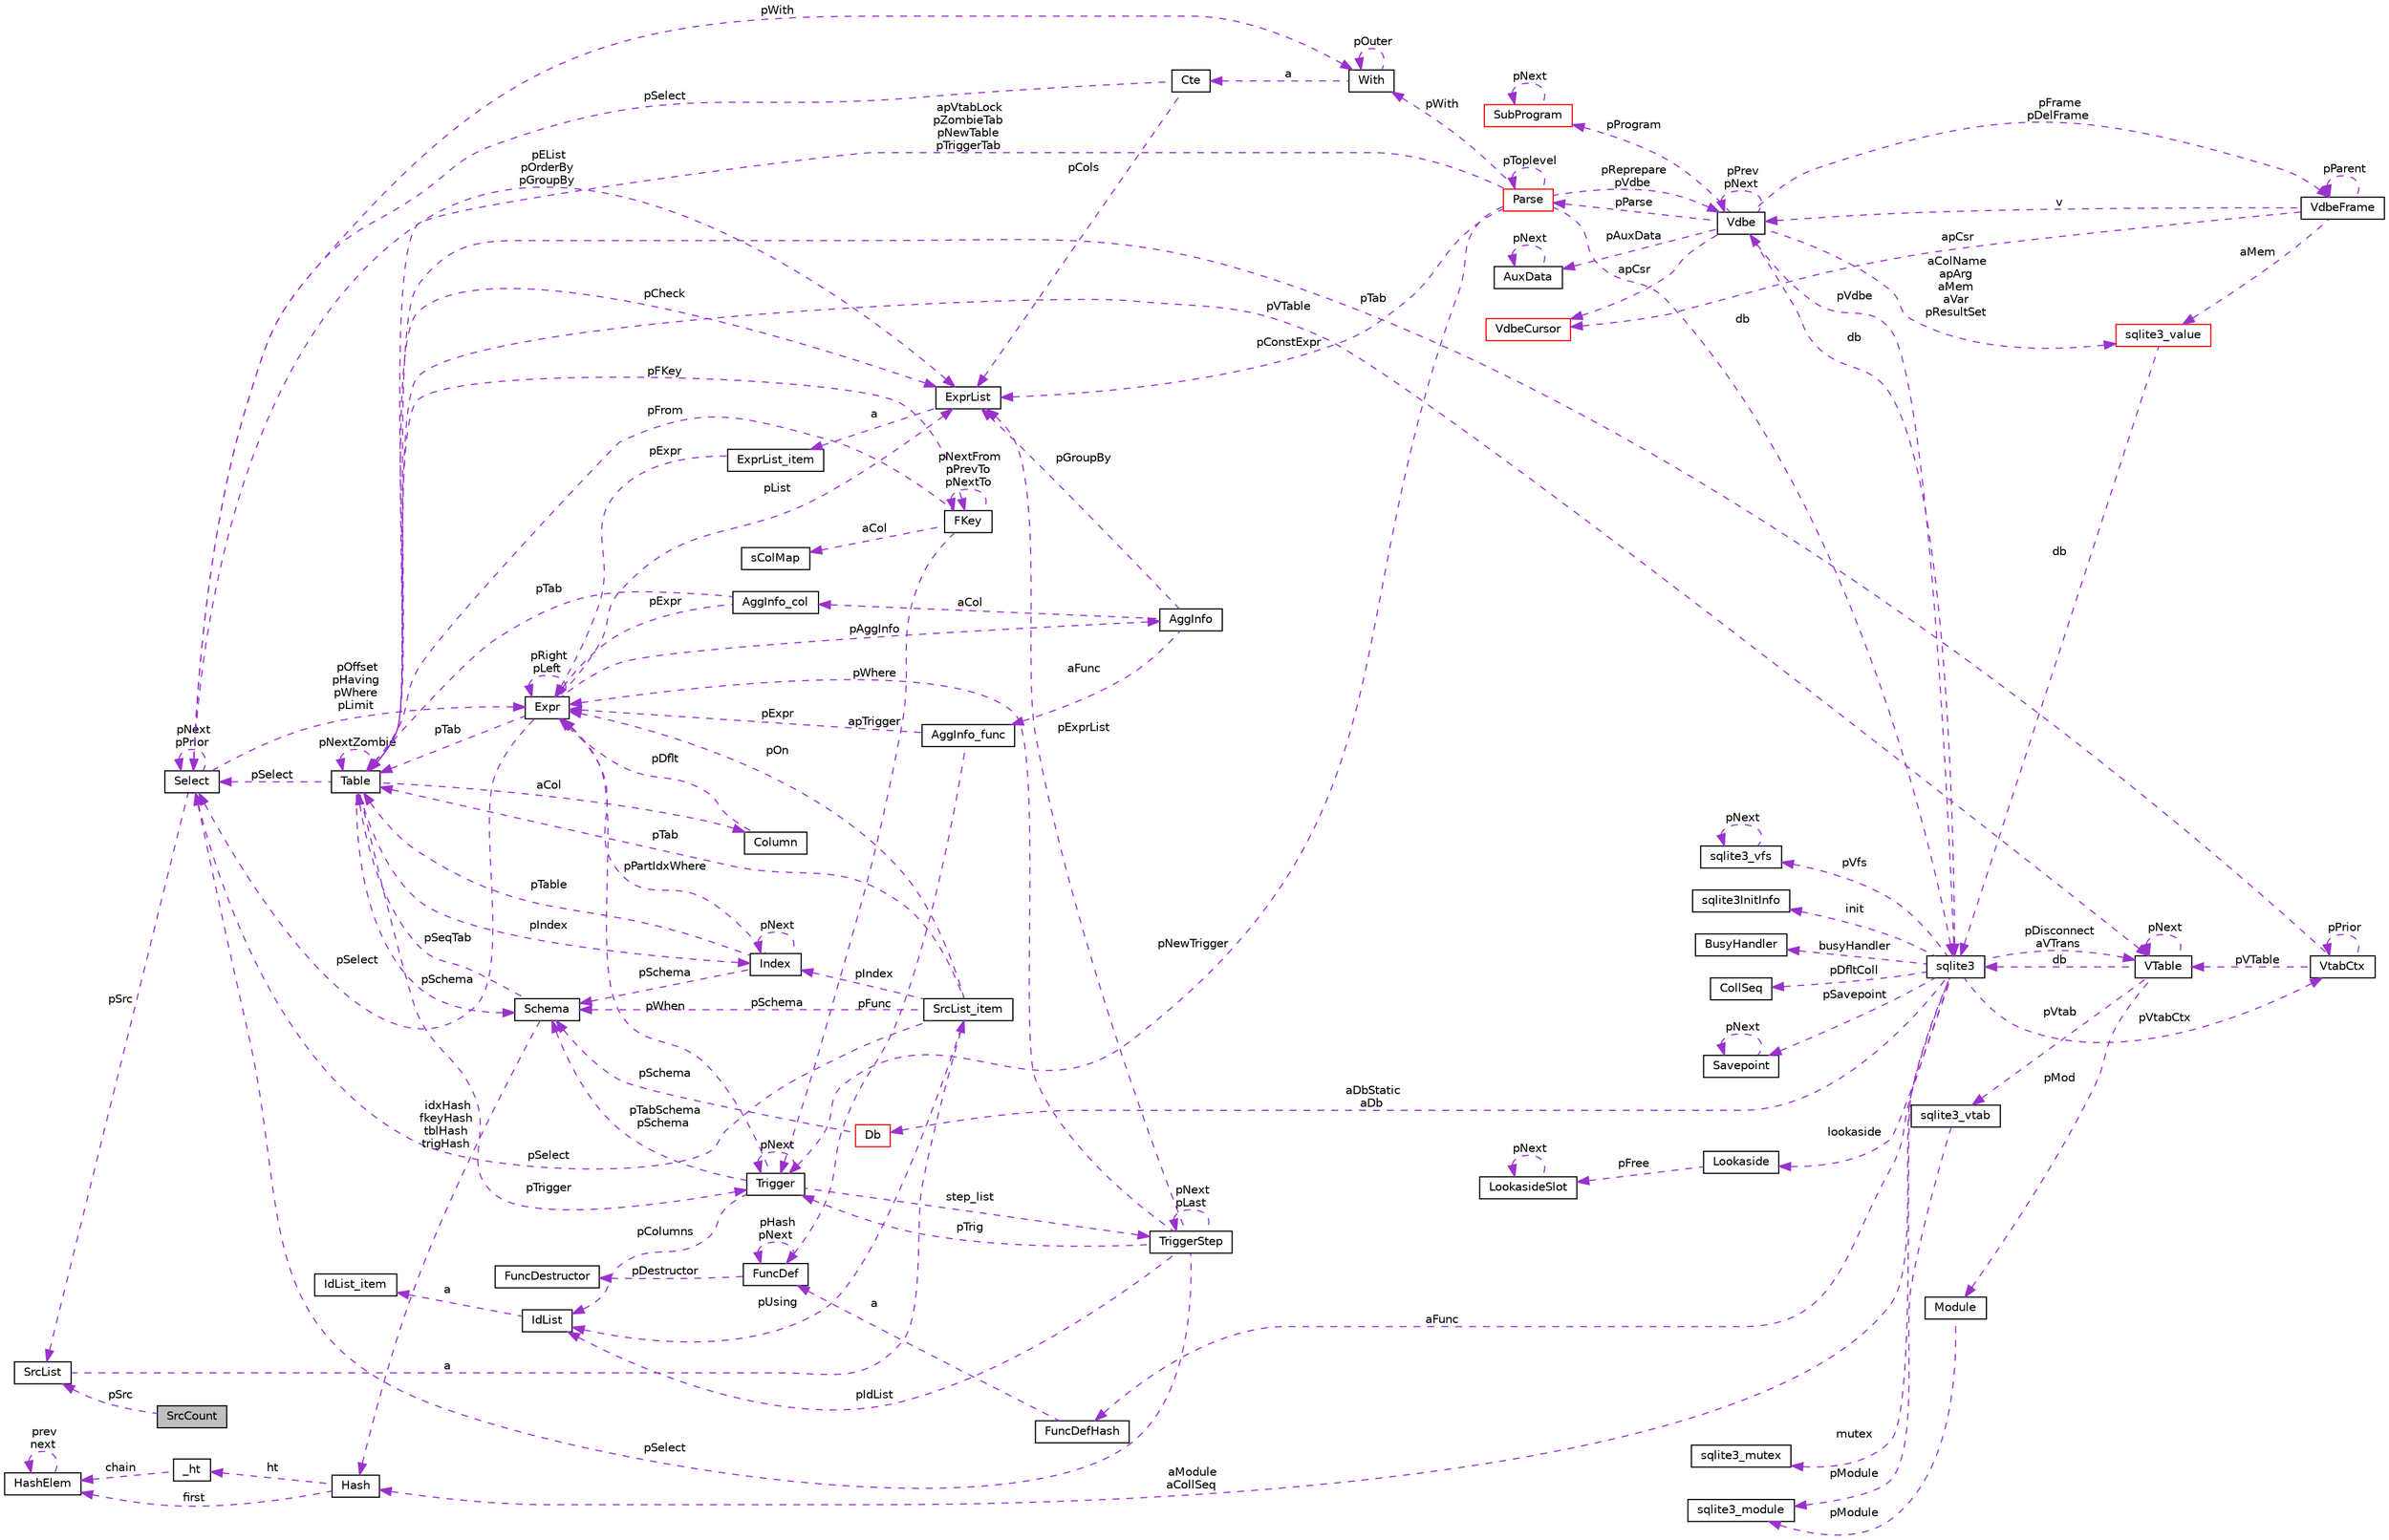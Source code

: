 digraph "SrcCount"
{
  edge [fontname="Helvetica",fontsize="10",labelfontname="Helvetica",labelfontsize="10"];
  node [fontname="Helvetica",fontsize="10",shape=record];
  rankdir="LR";
  Node1 [label="SrcCount",height=0.2,width=0.4,color="black", fillcolor="grey75", style="filled", fontcolor="black"];
  Node2 -> Node1 [dir="back",color="darkorchid3",fontsize="10",style="dashed",label=" pSrc" ,fontname="Helvetica"];
  Node2 [label="SrcList",height=0.2,width=0.4,color="black", fillcolor="white", style="filled",URL="$struct_src_list.html"];
  Node3 -> Node2 [dir="back",color="darkorchid3",fontsize="10",style="dashed",label=" a" ,fontname="Helvetica"];
  Node3 [label="SrcList_item",height=0.2,width=0.4,color="black", fillcolor="white", style="filled",URL="$struct_src_list_1_1_src_list__item.html"];
  Node4 -> Node3 [dir="back",color="darkorchid3",fontsize="10",style="dashed",label=" pSchema" ,fontname="Helvetica"];
  Node4 [label="Schema",height=0.2,width=0.4,color="black", fillcolor="white", style="filled",URL="$struct_schema.html"];
  Node5 -> Node4 [dir="back",color="darkorchid3",fontsize="10",style="dashed",label=" pSeqTab" ,fontname="Helvetica"];
  Node5 [label="Table",height=0.2,width=0.4,color="black", fillcolor="white", style="filled",URL="$struct_table.html"];
  Node4 -> Node5 [dir="back",color="darkorchid3",fontsize="10",style="dashed",label=" pSchema" ,fontname="Helvetica"];
  Node6 -> Node5 [dir="back",color="darkorchid3",fontsize="10",style="dashed",label=" aCol" ,fontname="Helvetica"];
  Node6 [label="Column",height=0.2,width=0.4,color="black", fillcolor="white", style="filled",URL="$struct_column.html"];
  Node7 -> Node6 [dir="back",color="darkorchid3",fontsize="10",style="dashed",label=" pDflt" ,fontname="Helvetica"];
  Node7 [label="Expr",height=0.2,width=0.4,color="black", fillcolor="white", style="filled",URL="$struct_expr.html"];
  Node8 -> Node7 [dir="back",color="darkorchid3",fontsize="10",style="dashed",label=" pAggInfo" ,fontname="Helvetica"];
  Node8 [label="AggInfo",height=0.2,width=0.4,color="black", fillcolor="white", style="filled",URL="$struct_agg_info.html"];
  Node9 -> Node8 [dir="back",color="darkorchid3",fontsize="10",style="dashed",label=" aCol" ,fontname="Helvetica"];
  Node9 [label="AggInfo_col",height=0.2,width=0.4,color="black", fillcolor="white", style="filled",URL="$struct_agg_info_1_1_agg_info__col.html"];
  Node7 -> Node9 [dir="back",color="darkorchid3",fontsize="10",style="dashed",label=" pExpr" ,fontname="Helvetica"];
  Node5 -> Node9 [dir="back",color="darkorchid3",fontsize="10",style="dashed",label=" pTab" ,fontname="Helvetica"];
  Node10 -> Node8 [dir="back",color="darkorchid3",fontsize="10",style="dashed",label=" aFunc" ,fontname="Helvetica"];
  Node10 [label="AggInfo_func",height=0.2,width=0.4,color="black", fillcolor="white", style="filled",URL="$struct_agg_info_1_1_agg_info__func.html"];
  Node7 -> Node10 [dir="back",color="darkorchid3",fontsize="10",style="dashed",label=" pExpr" ,fontname="Helvetica"];
  Node11 -> Node10 [dir="back",color="darkorchid3",fontsize="10",style="dashed",label=" pFunc" ,fontname="Helvetica"];
  Node11 [label="FuncDef",height=0.2,width=0.4,color="black", fillcolor="white", style="filled",URL="$struct_func_def.html"];
  Node12 -> Node11 [dir="back",color="darkorchid3",fontsize="10",style="dashed",label=" pDestructor" ,fontname="Helvetica"];
  Node12 [label="FuncDestructor",height=0.2,width=0.4,color="black", fillcolor="white", style="filled",URL="$struct_func_destructor.html"];
  Node11 -> Node11 [dir="back",color="darkorchid3",fontsize="10",style="dashed",label=" pHash\npNext" ,fontname="Helvetica"];
  Node13 -> Node8 [dir="back",color="darkorchid3",fontsize="10",style="dashed",label=" pGroupBy" ,fontname="Helvetica"];
  Node13 [label="ExprList",height=0.2,width=0.4,color="black", fillcolor="white", style="filled",URL="$struct_expr_list.html"];
  Node14 -> Node13 [dir="back",color="darkorchid3",fontsize="10",style="dashed",label=" a" ,fontname="Helvetica"];
  Node14 [label="ExprList_item",height=0.2,width=0.4,color="black", fillcolor="white", style="filled",URL="$struct_expr_list_1_1_expr_list__item.html"];
  Node7 -> Node14 [dir="back",color="darkorchid3",fontsize="10",style="dashed",label=" pExpr" ,fontname="Helvetica"];
  Node7 -> Node7 [dir="back",color="darkorchid3",fontsize="10",style="dashed",label=" pRight\npLeft" ,fontname="Helvetica"];
  Node5 -> Node7 [dir="back",color="darkorchid3",fontsize="10",style="dashed",label=" pTab" ,fontname="Helvetica"];
  Node15 -> Node7 [dir="back",color="darkorchid3",fontsize="10",style="dashed",label=" pSelect" ,fontname="Helvetica"];
  Node15 [label="Select",height=0.2,width=0.4,color="black", fillcolor="white", style="filled",URL="$struct_select.html"];
  Node7 -> Node15 [dir="back",color="darkorchid3",fontsize="10",style="dashed",label=" pOffset\npHaving\npWhere\npLimit" ,fontname="Helvetica"];
  Node16 -> Node15 [dir="back",color="darkorchid3",fontsize="10",style="dashed",label=" pWith" ,fontname="Helvetica"];
  Node16 [label="With",height=0.2,width=0.4,color="black", fillcolor="white", style="filled",URL="$struct_with.html"];
  Node17 -> Node16 [dir="back",color="darkorchid3",fontsize="10",style="dashed",label=" a" ,fontname="Helvetica"];
  Node17 [label="Cte",height=0.2,width=0.4,color="black", fillcolor="white", style="filled",URL="$struct_with_1_1_cte.html"];
  Node15 -> Node17 [dir="back",color="darkorchid3",fontsize="10",style="dashed",label=" pSelect" ,fontname="Helvetica"];
  Node13 -> Node17 [dir="back",color="darkorchid3",fontsize="10",style="dashed",label=" pCols" ,fontname="Helvetica"];
  Node16 -> Node16 [dir="back",color="darkorchid3",fontsize="10",style="dashed",label=" pOuter" ,fontname="Helvetica"];
  Node15 -> Node15 [dir="back",color="darkorchid3",fontsize="10",style="dashed",label=" pNext\npPrior" ,fontname="Helvetica"];
  Node2 -> Node15 [dir="back",color="darkorchid3",fontsize="10",style="dashed",label=" pSrc" ,fontname="Helvetica"];
  Node13 -> Node15 [dir="back",color="darkorchid3",fontsize="10",style="dashed",label=" pEList\npOrderBy\npGroupBy" ,fontname="Helvetica"];
  Node13 -> Node7 [dir="back",color="darkorchid3",fontsize="10",style="dashed",label=" pList" ,fontname="Helvetica"];
  Node18 -> Node5 [dir="back",color="darkorchid3",fontsize="10",style="dashed",label=" pFKey" ,fontname="Helvetica"];
  Node18 [label="FKey",height=0.2,width=0.4,color="black", fillcolor="white", style="filled",URL="$struct_f_key.html"];
  Node19 -> Node18 [dir="back",color="darkorchid3",fontsize="10",style="dashed",label=" aCol" ,fontname="Helvetica"];
  Node19 [label="sColMap",height=0.2,width=0.4,color="black", fillcolor="white", style="filled",URL="$struct_f_key_1_1s_col_map.html"];
  Node18 -> Node18 [dir="back",color="darkorchid3",fontsize="10",style="dashed",label=" pNextFrom\npPrevTo\npNextTo" ,fontname="Helvetica"];
  Node5 -> Node18 [dir="back",color="darkorchid3",fontsize="10",style="dashed",label=" pFrom" ,fontname="Helvetica"];
  Node20 -> Node18 [dir="back",color="darkorchid3",fontsize="10",style="dashed",label=" apTrigger" ,fontname="Helvetica"];
  Node20 [label="Trigger",height=0.2,width=0.4,color="black", fillcolor="white", style="filled",URL="$struct_trigger.html"];
  Node21 -> Node20 [dir="back",color="darkorchid3",fontsize="10",style="dashed",label=" step_list" ,fontname="Helvetica"];
  Node21 [label="TriggerStep",height=0.2,width=0.4,color="black", fillcolor="white", style="filled",URL="$struct_trigger_step.html"];
  Node21 -> Node21 [dir="back",color="darkorchid3",fontsize="10",style="dashed",label=" pNext\npLast" ,fontname="Helvetica"];
  Node7 -> Node21 [dir="back",color="darkorchid3",fontsize="10",style="dashed",label=" pWhere" ,fontname="Helvetica"];
  Node22 -> Node21 [dir="back",color="darkorchid3",fontsize="10",style="dashed",label=" pIdList" ,fontname="Helvetica"];
  Node22 [label="IdList",height=0.2,width=0.4,color="black", fillcolor="white", style="filled",URL="$struct_id_list.html"];
  Node23 -> Node22 [dir="back",color="darkorchid3",fontsize="10",style="dashed",label=" a" ,fontname="Helvetica"];
  Node23 [label="IdList_item",height=0.2,width=0.4,color="black", fillcolor="white", style="filled",URL="$struct_id_list_1_1_id_list__item.html"];
  Node15 -> Node21 [dir="back",color="darkorchid3",fontsize="10",style="dashed",label=" pSelect" ,fontname="Helvetica"];
  Node20 -> Node21 [dir="back",color="darkorchid3",fontsize="10",style="dashed",label=" pTrig" ,fontname="Helvetica"];
  Node13 -> Node21 [dir="back",color="darkorchid3",fontsize="10",style="dashed",label=" pExprList" ,fontname="Helvetica"];
  Node4 -> Node20 [dir="back",color="darkorchid3",fontsize="10",style="dashed",label=" pTabSchema\npSchema" ,fontname="Helvetica"];
  Node7 -> Node20 [dir="back",color="darkorchid3",fontsize="10",style="dashed",label=" pWhen" ,fontname="Helvetica"];
  Node22 -> Node20 [dir="back",color="darkorchid3",fontsize="10",style="dashed",label=" pColumns" ,fontname="Helvetica"];
  Node20 -> Node20 [dir="back",color="darkorchid3",fontsize="10",style="dashed",label=" pNext" ,fontname="Helvetica"];
  Node24 -> Node5 [dir="back",color="darkorchid3",fontsize="10",style="dashed",label=" pVTable" ,fontname="Helvetica"];
  Node24 [label="VTable",height=0.2,width=0.4,color="black", fillcolor="white", style="filled",URL="$struct_v_table.html"];
  Node25 -> Node24 [dir="back",color="darkorchid3",fontsize="10",style="dashed",label=" db" ,fontname="Helvetica"];
  Node25 [label="sqlite3",height=0.2,width=0.4,color="black", fillcolor="white", style="filled",URL="$structsqlite3.html"];
  Node26 -> Node25 [dir="back",color="darkorchid3",fontsize="10",style="dashed",label=" pVdbe" ,fontname="Helvetica"];
  Node26 [label="Vdbe",height=0.2,width=0.4,color="black", fillcolor="white", style="filled",URL="$struct_vdbe.html"];
  Node26 -> Node26 [dir="back",color="darkorchid3",fontsize="10",style="dashed",label=" pPrev\npNext" ,fontname="Helvetica"];
  Node27 -> Node26 [dir="back",color="darkorchid3",fontsize="10",style="dashed",label=" aColName\napArg\naMem\naVar\npResultSet" ,fontname="Helvetica"];
  Node27 [label="sqlite3_value",height=0.2,width=0.4,color="red", fillcolor="white", style="filled",URL="$struct_mem.html"];
  Node25 -> Node27 [dir="back",color="darkorchid3",fontsize="10",style="dashed",label=" db" ,fontname="Helvetica"];
  Node25 -> Node26 [dir="back",color="darkorchid3",fontsize="10",style="dashed",label=" db" ,fontname="Helvetica"];
  Node28 -> Node26 [dir="back",color="darkorchid3",fontsize="10",style="dashed",label=" pFrame\npDelFrame" ,fontname="Helvetica"];
  Node28 [label="VdbeFrame",height=0.2,width=0.4,color="black", fillcolor="white", style="filled",URL="$struct_vdbe_frame.html"];
  Node27 -> Node28 [dir="back",color="darkorchid3",fontsize="10",style="dashed",label=" aMem" ,fontname="Helvetica"];
  Node26 -> Node28 [dir="back",color="darkorchid3",fontsize="10",style="dashed",label=" v" ,fontname="Helvetica"];
  Node28 -> Node28 [dir="back",color="darkorchid3",fontsize="10",style="dashed",label=" pParent" ,fontname="Helvetica"];
  Node29 -> Node28 [dir="back",color="darkorchid3",fontsize="10",style="dashed",label=" apCsr" ,fontname="Helvetica"];
  Node29 [label="VdbeCursor",height=0.2,width=0.4,color="red", fillcolor="white", style="filled",URL="$struct_vdbe_cursor.html"];
  Node30 -> Node26 [dir="back",color="darkorchid3",fontsize="10",style="dashed",label=" pAuxData" ,fontname="Helvetica"];
  Node30 [label="AuxData",height=0.2,width=0.4,color="black", fillcolor="white", style="filled",URL="$struct_aux_data.html"];
  Node30 -> Node30 [dir="back",color="darkorchid3",fontsize="10",style="dashed",label=" pNext" ,fontname="Helvetica"];
  Node31 -> Node26 [dir="back",color="darkorchid3",fontsize="10",style="dashed",label=" pProgram" ,fontname="Helvetica"];
  Node31 [label="SubProgram",height=0.2,width=0.4,color="red", fillcolor="white", style="filled",URL="$struct_sub_program.html"];
  Node31 -> Node31 [dir="back",color="darkorchid3",fontsize="10",style="dashed",label=" pNext" ,fontname="Helvetica"];
  Node29 -> Node26 [dir="back",color="darkorchid3",fontsize="10",style="dashed",label=" apCsr" ,fontname="Helvetica"];
  Node32 -> Node26 [dir="back",color="darkorchid3",fontsize="10",style="dashed",label=" pParse" ,fontname="Helvetica"];
  Node32 [label="Parse",height=0.2,width=0.4,color="red", fillcolor="white", style="filled",URL="$struct_parse.html"];
  Node26 -> Node32 [dir="back",color="darkorchid3",fontsize="10",style="dashed",label=" pReprepare\npVdbe" ,fontname="Helvetica"];
  Node25 -> Node32 [dir="back",color="darkorchid3",fontsize="10",style="dashed",label=" db" ,fontname="Helvetica"];
  Node16 -> Node32 [dir="back",color="darkorchid3",fontsize="10",style="dashed",label=" pWith" ,fontname="Helvetica"];
  Node5 -> Node32 [dir="back",color="darkorchid3",fontsize="10",style="dashed",label=" apVtabLock\npZombieTab\npNewTable\npTriggerTab" ,fontname="Helvetica"];
  Node20 -> Node32 [dir="back",color="darkorchid3",fontsize="10",style="dashed",label=" pNewTrigger" ,fontname="Helvetica"];
  Node13 -> Node32 [dir="back",color="darkorchid3",fontsize="10",style="dashed",label=" pConstExpr" ,fontname="Helvetica"];
  Node32 -> Node32 [dir="back",color="darkorchid3",fontsize="10",style="dashed",label=" pToplevel" ,fontname="Helvetica"];
  Node33 -> Node25 [dir="back",color="darkorchid3",fontsize="10",style="dashed",label=" pSavepoint" ,fontname="Helvetica"];
  Node33 [label="Savepoint",height=0.2,width=0.4,color="black", fillcolor="white", style="filled",URL="$struct_savepoint.html"];
  Node33 -> Node33 [dir="back",color="darkorchid3",fontsize="10",style="dashed",label=" pNext" ,fontname="Helvetica"];
  Node34 -> Node25 [dir="back",color="darkorchid3",fontsize="10",style="dashed",label=" aFunc" ,fontname="Helvetica"];
  Node34 [label="FuncDefHash",height=0.2,width=0.4,color="black", fillcolor="white", style="filled",URL="$struct_func_def_hash.html"];
  Node11 -> Node34 [dir="back",color="darkorchid3",fontsize="10",style="dashed",label=" a" ,fontname="Helvetica"];
  Node35 -> Node25 [dir="back",color="darkorchid3",fontsize="10",style="dashed",label=" lookaside" ,fontname="Helvetica"];
  Node35 [label="Lookaside",height=0.2,width=0.4,color="black", fillcolor="white", style="filled",URL="$struct_lookaside.html"];
  Node36 -> Node35 [dir="back",color="darkorchid3",fontsize="10",style="dashed",label=" pFree" ,fontname="Helvetica"];
  Node36 [label="LookasideSlot",height=0.2,width=0.4,color="black", fillcolor="white", style="filled",URL="$struct_lookaside_slot.html"];
  Node36 -> Node36 [dir="back",color="darkorchid3",fontsize="10",style="dashed",label=" pNext" ,fontname="Helvetica"];
  Node37 -> Node25 [dir="back",color="darkorchid3",fontsize="10",style="dashed",label=" mutex" ,fontname="Helvetica"];
  Node37 [label="sqlite3_mutex",height=0.2,width=0.4,color="black", fillcolor="white", style="filled",URL="$structsqlite3__mutex.html"];
  Node38 -> Node25 [dir="back",color="darkorchid3",fontsize="10",style="dashed",label=" pVfs" ,fontname="Helvetica"];
  Node38 [label="sqlite3_vfs",height=0.2,width=0.4,color="black", fillcolor="white", style="filled",URL="$structsqlite3__vfs.html"];
  Node38 -> Node38 [dir="back",color="darkorchid3",fontsize="10",style="dashed",label=" pNext" ,fontname="Helvetica"];
  Node39 -> Node25 [dir="back",color="darkorchid3",fontsize="10",style="dashed",label=" init" ,fontname="Helvetica"];
  Node39 [label="sqlite3InitInfo",height=0.2,width=0.4,color="black", fillcolor="white", style="filled",URL="$structsqlite3_1_1sqlite3_init_info.html"];
  Node40 -> Node25 [dir="back",color="darkorchid3",fontsize="10",style="dashed",label=" busyHandler" ,fontname="Helvetica"];
  Node40 [label="BusyHandler",height=0.2,width=0.4,color="black", fillcolor="white", style="filled",URL="$struct_busy_handler.html"];
  Node41 -> Node25 [dir="back",color="darkorchid3",fontsize="10",style="dashed",label=" pVtabCtx" ,fontname="Helvetica"];
  Node41 [label="VtabCtx",height=0.2,width=0.4,color="black", fillcolor="white", style="filled",URL="$struct_vtab_ctx.html"];
  Node41 -> Node41 [dir="back",color="darkorchid3",fontsize="10",style="dashed",label=" pPrior" ,fontname="Helvetica"];
  Node24 -> Node41 [dir="back",color="darkorchid3",fontsize="10",style="dashed",label=" pVTable" ,fontname="Helvetica"];
  Node5 -> Node41 [dir="back",color="darkorchid3",fontsize="10",style="dashed",label=" pTab" ,fontname="Helvetica"];
  Node42 -> Node25 [dir="back",color="darkorchid3",fontsize="10",style="dashed",label=" pDfltColl" ,fontname="Helvetica"];
  Node42 [label="CollSeq",height=0.2,width=0.4,color="black", fillcolor="white", style="filled",URL="$struct_coll_seq.html"];
  Node24 -> Node25 [dir="back",color="darkorchid3",fontsize="10",style="dashed",label=" pDisconnect\naVTrans" ,fontname="Helvetica"];
  Node43 -> Node25 [dir="back",color="darkorchid3",fontsize="10",style="dashed",label=" aDbStatic\naDb" ,fontname="Helvetica"];
  Node43 [label="Db",height=0.2,width=0.4,color="red", fillcolor="white", style="filled",URL="$struct_db.html"];
  Node4 -> Node43 [dir="back",color="darkorchid3",fontsize="10",style="dashed",label=" pSchema" ,fontname="Helvetica"];
  Node44 -> Node25 [dir="back",color="darkorchid3",fontsize="10",style="dashed",label=" aModule\naCollSeq" ,fontname="Helvetica"];
  Node44 [label="Hash",height=0.2,width=0.4,color="black", fillcolor="white", style="filled",URL="$struct_hash.html"];
  Node45 -> Node44 [dir="back",color="darkorchid3",fontsize="10",style="dashed",label=" ht" ,fontname="Helvetica"];
  Node45 [label="_ht",height=0.2,width=0.4,color="black", fillcolor="white", style="filled",URL="$struct_hash_1_1__ht.html"];
  Node46 -> Node45 [dir="back",color="darkorchid3",fontsize="10",style="dashed",label=" chain" ,fontname="Helvetica"];
  Node46 [label="HashElem",height=0.2,width=0.4,color="black", fillcolor="white", style="filled",URL="$struct_hash_elem.html"];
  Node46 -> Node46 [dir="back",color="darkorchid3",fontsize="10",style="dashed",label=" prev\nnext" ,fontname="Helvetica"];
  Node46 -> Node44 [dir="back",color="darkorchid3",fontsize="10",style="dashed",label=" first" ,fontname="Helvetica"];
  Node24 -> Node24 [dir="back",color="darkorchid3",fontsize="10",style="dashed",label=" pNext" ,fontname="Helvetica"];
  Node47 -> Node24 [dir="back",color="darkorchid3",fontsize="10",style="dashed",label=" pMod" ,fontname="Helvetica"];
  Node47 [label="Module",height=0.2,width=0.4,color="black", fillcolor="white", style="filled",URL="$struct_module.html"];
  Node48 -> Node47 [dir="back",color="darkorchid3",fontsize="10",style="dashed",label=" pModule" ,fontname="Helvetica"];
  Node48 [label="sqlite3_module",height=0.2,width=0.4,color="black", fillcolor="white", style="filled",URL="$structsqlite3__module.html"];
  Node49 -> Node24 [dir="back",color="darkorchid3",fontsize="10",style="dashed",label=" pVtab" ,fontname="Helvetica"];
  Node49 [label="sqlite3_vtab",height=0.2,width=0.4,color="black", fillcolor="white", style="filled",URL="$structsqlite3__vtab.html"];
  Node48 -> Node49 [dir="back",color="darkorchid3",fontsize="10",style="dashed",label=" pModule" ,fontname="Helvetica"];
  Node5 -> Node5 [dir="back",color="darkorchid3",fontsize="10",style="dashed",label=" pNextZombie" ,fontname="Helvetica"];
  Node20 -> Node5 [dir="back",color="darkorchid3",fontsize="10",style="dashed",label=" pTrigger" ,fontname="Helvetica"];
  Node15 -> Node5 [dir="back",color="darkorchid3",fontsize="10",style="dashed",label=" pSelect" ,fontname="Helvetica"];
  Node13 -> Node5 [dir="back",color="darkorchid3",fontsize="10",style="dashed",label=" pCheck" ,fontname="Helvetica"];
  Node50 -> Node5 [dir="back",color="darkorchid3",fontsize="10",style="dashed",label=" pIndex" ,fontname="Helvetica"];
  Node50 [label="Index",height=0.2,width=0.4,color="black", fillcolor="white", style="filled",URL="$struct_index.html"];
  Node4 -> Node50 [dir="back",color="darkorchid3",fontsize="10",style="dashed",label=" pSchema" ,fontname="Helvetica"];
  Node7 -> Node50 [dir="back",color="darkorchid3",fontsize="10",style="dashed",label=" pPartIdxWhere" ,fontname="Helvetica"];
  Node5 -> Node50 [dir="back",color="darkorchid3",fontsize="10",style="dashed",label=" pTable" ,fontname="Helvetica"];
  Node50 -> Node50 [dir="back",color="darkorchid3",fontsize="10",style="dashed",label=" pNext" ,fontname="Helvetica"];
  Node44 -> Node4 [dir="back",color="darkorchid3",fontsize="10",style="dashed",label=" idxHash\nfkeyHash\ntblHash\ntrigHash" ,fontname="Helvetica"];
  Node7 -> Node3 [dir="back",color="darkorchid3",fontsize="10",style="dashed",label=" pOn" ,fontname="Helvetica"];
  Node22 -> Node3 [dir="back",color="darkorchid3",fontsize="10",style="dashed",label=" pUsing" ,fontname="Helvetica"];
  Node5 -> Node3 [dir="back",color="darkorchid3",fontsize="10",style="dashed",label=" pTab" ,fontname="Helvetica"];
  Node15 -> Node3 [dir="back",color="darkorchid3",fontsize="10",style="dashed",label=" pSelect" ,fontname="Helvetica"];
  Node50 -> Node3 [dir="back",color="darkorchid3",fontsize="10",style="dashed",label=" pIndex" ,fontname="Helvetica"];
}
